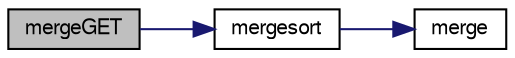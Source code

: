 digraph G
{
  edge [fontname="FreeSans",fontsize="10",labelfontname="FreeSans",labelfontsize="10"];
  node [fontname="FreeSans",fontsize="10",shape=record];
  rankdir=LR;
  Node1 [label="mergeGET",height=0.2,width=0.4,color="black", fillcolor="grey75", style="filled" fontcolor="black"];
  Node1 -> Node2 [color="midnightblue",fontsize="10",style="solid"];
  Node2 [label="mergesort",height=0.2,width=0.4,color="black", fillcolor="white", style="filled",URL="$_delouth_mansfield-_assn4_8cpp.html#a5f5d9f539f726c766f4c454c579f2f6d"];
  Node2 -> Node3 [color="midnightblue",fontsize="10",style="solid"];
  Node3 [label="merge",height=0.2,width=0.4,color="black", fillcolor="white", style="filled",URL="$_delouth_mansfield-_assn4_8cpp.html#a22dd5c604dfcb67bc46bfd4bbb97d2f0"];
}
